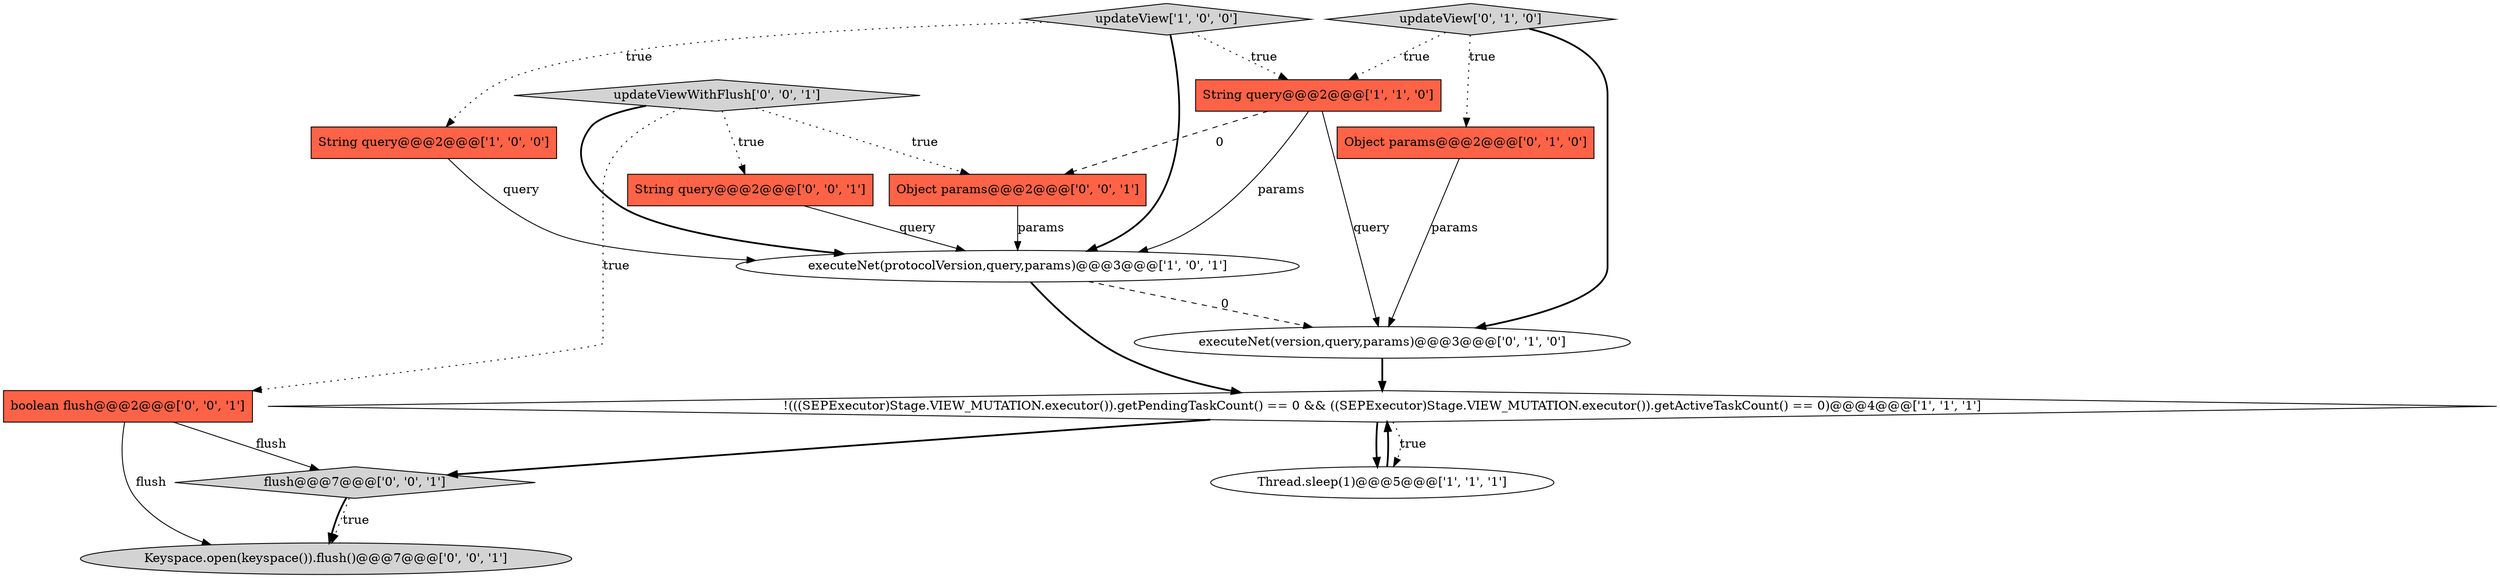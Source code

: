 digraph {
2 [style = filled, label = "updateView['1', '0', '0']", fillcolor = lightgray, shape = diamond image = "AAA0AAABBB1BBB"];
6 [style = filled, label = "Object params@@@2@@@['0', '1', '0']", fillcolor = tomato, shape = box image = "AAA0AAABBB2BBB"];
11 [style = filled, label = "flush@@@7@@@['0', '0', '1']", fillcolor = lightgray, shape = diamond image = "AAA0AAABBB3BBB"];
3 [style = filled, label = "executeNet(protocolVersion,query,params)@@@3@@@['1', '0', '1']", fillcolor = white, shape = ellipse image = "AAA0AAABBB1BBB"];
8 [style = filled, label = "updateView['0', '1', '0']", fillcolor = lightgray, shape = diamond image = "AAA0AAABBB2BBB"];
13 [style = filled, label = "boolean flush@@@2@@@['0', '0', '1']", fillcolor = tomato, shape = box image = "AAA0AAABBB3BBB"];
4 [style = filled, label = "!(((SEPExecutor)Stage.VIEW_MUTATION.executor()).getPendingTaskCount() == 0 && ((SEPExecutor)Stage.VIEW_MUTATION.executor()).getActiveTaskCount() == 0)@@@4@@@['1', '1', '1']", fillcolor = white, shape = diamond image = "AAA0AAABBB1BBB"];
9 [style = filled, label = "String query@@@2@@@['0', '0', '1']", fillcolor = tomato, shape = box image = "AAA0AAABBB3BBB"];
12 [style = filled, label = "updateViewWithFlush['0', '0', '1']", fillcolor = lightgray, shape = diamond image = "AAA0AAABBB3BBB"];
10 [style = filled, label = "Keyspace.open(keyspace()).flush()@@@7@@@['0', '0', '1']", fillcolor = lightgray, shape = ellipse image = "AAA0AAABBB3BBB"];
5 [style = filled, label = "String query@@@2@@@['1', '1', '0']", fillcolor = tomato, shape = box image = "AAA0AAABBB1BBB"];
1 [style = filled, label = "String query@@@2@@@['1', '0', '0']", fillcolor = tomato, shape = box image = "AAA0AAABBB1BBB"];
7 [style = filled, label = "executeNet(version,query,params)@@@3@@@['0', '1', '0']", fillcolor = white, shape = ellipse image = "AAA1AAABBB2BBB"];
0 [style = filled, label = "Thread.sleep(1)@@@5@@@['1', '1', '1']", fillcolor = white, shape = ellipse image = "AAA0AAABBB1BBB"];
14 [style = filled, label = "Object params@@@2@@@['0', '0', '1']", fillcolor = tomato, shape = box image = "AAA0AAABBB3BBB"];
0->4 [style = bold, label=""];
6->7 [style = solid, label="params"];
5->14 [style = dashed, label="0"];
11->10 [style = dotted, label="true"];
4->11 [style = bold, label=""];
13->11 [style = solid, label="flush"];
5->3 [style = solid, label="params"];
2->5 [style = dotted, label="true"];
8->6 [style = dotted, label="true"];
12->13 [style = dotted, label="true"];
5->7 [style = solid, label="query"];
13->10 [style = solid, label="flush"];
4->0 [style = dotted, label="true"];
1->3 [style = solid, label="query"];
3->7 [style = dashed, label="0"];
2->3 [style = bold, label=""];
2->1 [style = dotted, label="true"];
11->10 [style = bold, label=""];
12->9 [style = dotted, label="true"];
7->4 [style = bold, label=""];
12->3 [style = bold, label=""];
9->3 [style = solid, label="query"];
14->3 [style = solid, label="params"];
12->14 [style = dotted, label="true"];
8->5 [style = dotted, label="true"];
8->7 [style = bold, label=""];
3->4 [style = bold, label=""];
4->0 [style = bold, label=""];
}
